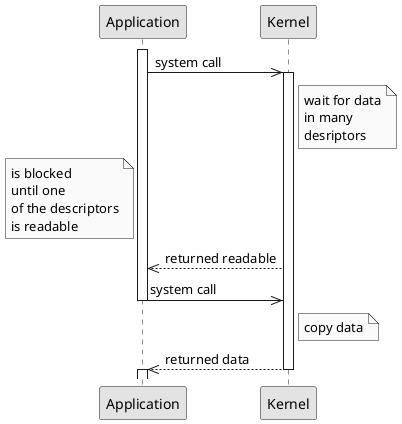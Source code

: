 @startuml
skinparam monochrome true
skinparam shadowing false
    activate Application
    Application->>Kernel: system call
    activate Kernel
    Note right of Kernel: wait for data\nin many\ndesriptors
    Note left of Application: is blocked\nuntil one\nof the descriptors\nis readable
    Kernel-->>Application: returned readable
    Application->>Kernel: system call
    deactivate Application
    Note right of Kernel: copy data
    Kernel-->>Application: returned data
    deactivate Kernel
    activate Application
@enduml